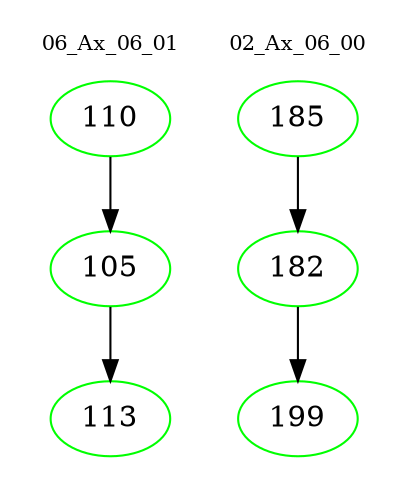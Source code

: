 digraph{
subgraph cluster_0 {
color = white
label = "06_Ax_06_01";
fontsize=10;
T0_110 [label="110", color="green"]
T0_110 -> T0_105 [color="black"]
T0_105 [label="105", color="green"]
T0_105 -> T0_113 [color="black"]
T0_113 [label="113", color="green"]
}
subgraph cluster_1 {
color = white
label = "02_Ax_06_00";
fontsize=10;
T1_185 [label="185", color="green"]
T1_185 -> T1_182 [color="black"]
T1_182 [label="182", color="green"]
T1_182 -> T1_199 [color="black"]
T1_199 [label="199", color="green"]
}
}
